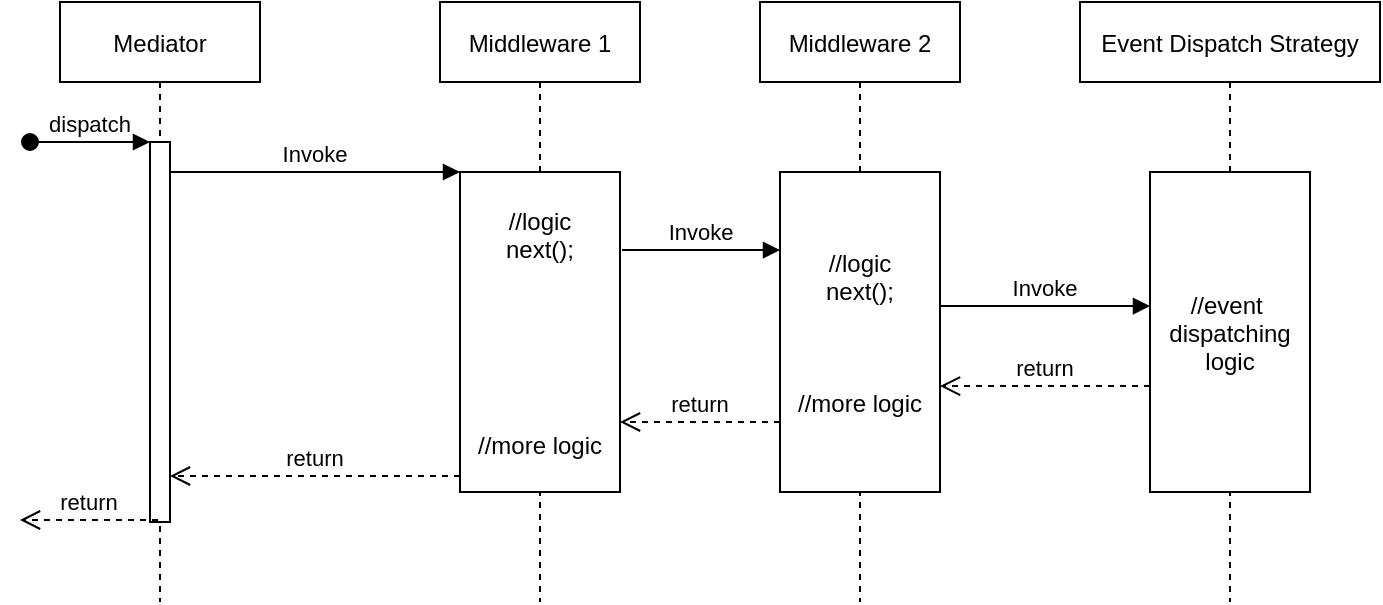 <mxfile version="13.9.9" type="device"><diagram id="kgpKYQtTHZ0yAKxKKP6v" name="Page-1"><mxGraphModel dx="1422" dy="822" grid="1" gridSize="10" guides="1" tooltips="1" connect="1" arrows="1" fold="1" page="1" pageScale="1" pageWidth="850" pageHeight="1100" math="0" shadow="0"><root><mxCell id="0"/><mxCell id="1" parent="0"/><mxCell id="3nuBFxr9cyL0pnOWT2aG-1" value="Mediator" style="shape=umlLifeline;perimeter=lifelinePerimeter;container=1;collapsible=0;recursiveResize=0;rounded=0;shadow=0;strokeWidth=1;" parent="1" vertex="1"><mxGeometry x="120" y="80" width="100" height="300" as="geometry"/></mxCell><mxCell id="3nuBFxr9cyL0pnOWT2aG-2" value="" style="points=[];perimeter=orthogonalPerimeter;rounded=0;shadow=0;strokeWidth=1;" parent="3nuBFxr9cyL0pnOWT2aG-1" vertex="1"><mxGeometry x="45" y="70" width="10" height="190" as="geometry"/></mxCell><mxCell id="3nuBFxr9cyL0pnOWT2aG-3" value="dispatch" style="verticalAlign=bottom;startArrow=oval;endArrow=block;startSize=8;shadow=0;strokeWidth=1;" parent="3nuBFxr9cyL0pnOWT2aG-1" target="3nuBFxr9cyL0pnOWT2aG-2" edge="1"><mxGeometry relative="1" as="geometry"><mxPoint x="-15" y="70" as="sourcePoint"/></mxGeometry></mxCell><mxCell id="3nuBFxr9cyL0pnOWT2aG-5" value="Middleware 1" style="shape=umlLifeline;perimeter=lifelinePerimeter;container=1;collapsible=0;recursiveResize=0;rounded=0;shadow=0;strokeWidth=1;" parent="1" vertex="1"><mxGeometry x="310" y="80" width="100" height="300" as="geometry"/></mxCell><mxCell id="3nuBFxr9cyL0pnOWT2aG-7" value="return" style="verticalAlign=bottom;endArrow=open;dashed=1;endSize=8;exitX=0;exitY=0.95;shadow=0;strokeWidth=1;" parent="1" source="3nuBFxr9cyL0pnOWT2aG-6" target="3nuBFxr9cyL0pnOWT2aG-2" edge="1"><mxGeometry relative="1" as="geometry"><mxPoint x="275" y="236" as="targetPoint"/></mxGeometry></mxCell><mxCell id="3nuBFxr9cyL0pnOWT2aG-8" value="Invoke" style="verticalAlign=bottom;endArrow=block;entryX=0;entryY=0;shadow=0;strokeWidth=1;" parent="1" source="3nuBFxr9cyL0pnOWT2aG-2" target="3nuBFxr9cyL0pnOWT2aG-6" edge="1"><mxGeometry relative="1" as="geometry"><mxPoint x="275" y="160" as="sourcePoint"/></mxGeometry></mxCell><mxCell id="3nuBFxr9cyL0pnOWT2aG-6" value="//logic&#10;next();&#10;&#10;&#10;&#10;&#10;&#10;&#10;//more logic" style="points=[];perimeter=orthogonalPerimeter;rounded=0;shadow=0;strokeWidth=1;" parent="1" vertex="1"><mxGeometry x="320" y="165" width="80" height="160" as="geometry"/></mxCell><mxCell id="Jla3D0gEIptMOMA8tFWH-3" value="return" style="verticalAlign=bottom;endArrow=open;dashed=1;endSize=8;exitX=0.4;exitY=0.995;shadow=0;strokeWidth=1;exitDx=0;exitDy=0;exitPerimeter=0;" parent="1" source="3nuBFxr9cyL0pnOWT2aG-2" edge="1"><mxGeometry relative="1" as="geometry"><mxPoint x="100" y="339" as="targetPoint"/><mxPoint x="155" y="320.0" as="sourcePoint"/></mxGeometry></mxCell><mxCell id="Jla3D0gEIptMOMA8tFWH-4" value="Middleware 2" style="shape=umlLifeline;perimeter=lifelinePerimeter;container=1;collapsible=0;recursiveResize=0;rounded=0;shadow=0;strokeWidth=1;" parent="1" vertex="1"><mxGeometry x="470" y="80" width="100" height="300" as="geometry"/></mxCell><mxCell id="Jla3D0gEIptMOMA8tFWH-5" value="//logic&#10;next();&#10;&#10;&#10;&#10;//more logic" style="points=[];perimeter=orthogonalPerimeter;rounded=0;shadow=0;strokeWidth=1;" parent="1" vertex="1"><mxGeometry x="480" y="165" width="80" height="160" as="geometry"/></mxCell><mxCell id="Jla3D0gEIptMOMA8tFWH-6" value="Invoke" style="verticalAlign=bottom;endArrow=block;shadow=0;strokeWidth=1;exitX=1.013;exitY=0.244;exitDx=0;exitDy=0;exitPerimeter=0;" parent="1" source="3nuBFxr9cyL0pnOWT2aG-6" target="Jla3D0gEIptMOMA8tFWH-5" edge="1"><mxGeometry relative="1" as="geometry"><mxPoint x="580" y="210" as="sourcePoint"/><mxPoint x="725" y="210" as="targetPoint"/></mxGeometry></mxCell><mxCell id="Jla3D0gEIptMOMA8tFWH-7" value="Event Dispatch Strategy" style="shape=umlLifeline;perimeter=lifelinePerimeter;container=1;collapsible=0;recursiveResize=0;rounded=0;shadow=0;strokeWidth=1;" parent="1" vertex="1"><mxGeometry x="630" y="80" width="150" height="300" as="geometry"/></mxCell><mxCell id="Jla3D0gEIptMOMA8tFWH-8" value="//event &#10;dispatching&#10;logic" style="points=[];perimeter=orthogonalPerimeter;rounded=0;shadow=0;strokeWidth=1;" parent="1" vertex="1"><mxGeometry x="665" y="165" width="80" height="160" as="geometry"/></mxCell><mxCell id="Jla3D0gEIptMOMA8tFWH-9" value="Invoke" style="verticalAlign=bottom;endArrow=block;shadow=0;strokeWidth=1;exitX=1;exitY=0.419;exitDx=0;exitDy=0;exitPerimeter=0;" parent="1" source="Jla3D0gEIptMOMA8tFWH-5" target="Jla3D0gEIptMOMA8tFWH-8" edge="1"><mxGeometry relative="1" as="geometry"><mxPoint x="412" y="222.04" as="sourcePoint"/><mxPoint x="490" y="222.04" as="targetPoint"/></mxGeometry></mxCell><mxCell id="Jla3D0gEIptMOMA8tFWH-10" value="return" style="verticalAlign=bottom;endArrow=open;dashed=1;endSize=8;shadow=0;strokeWidth=1;entryX=1;entryY=0.669;entryDx=0;entryDy=0;entryPerimeter=0;" parent="1" source="Jla3D0gEIptMOMA8tFWH-8" target="Jla3D0gEIptMOMA8tFWH-5" edge="1"><mxGeometry relative="1" as="geometry"><mxPoint x="530" y="460" as="targetPoint"/><mxPoint x="675" y="460" as="sourcePoint"/></mxGeometry></mxCell><mxCell id="Jla3D0gEIptMOMA8tFWH-11" value="return" style="verticalAlign=bottom;endArrow=open;dashed=1;endSize=8;shadow=0;strokeWidth=1;entryX=1;entryY=0.669;entryDx=0;entryDy=0;entryPerimeter=0;" parent="1" edge="1"><mxGeometry relative="1" as="geometry"><mxPoint x="400" y="290.0" as="targetPoint"/><mxPoint x="480" y="290.0" as="sourcePoint"/></mxGeometry></mxCell></root></mxGraphModel></diagram></mxfile>